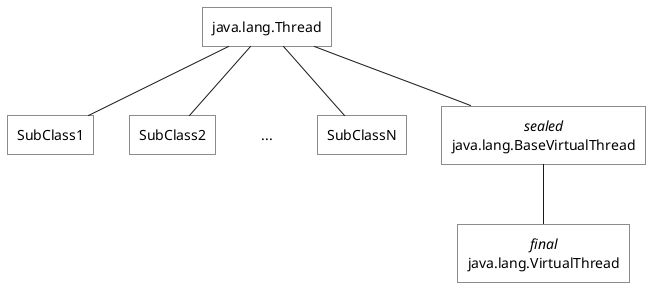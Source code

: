 @startuml

scale 1.0

skinparam useBetaStyle true

<style>
    card {
        LineColor transparent
    }
}
</style>

skinparam {
    defaultTextAlignment center
    roundCorner 0
    CardBackgroundColor transparent
    RectangleBackgroundColor transparent
    RectangleFontName Source Sans Pro
}

rectangle "java.lang.Thread" as Thread
rectangle SubClass1
rectangle SubClass2
card "..." as SubClass3
rectangle SubClassN
rectangle "<i>sealed</i>\njava.lang.BaseVirtualThread" as BaseVirtualThread
rectangle "<i>final</i>\njava.lang.VirtualThread" as VirtualThread

Thread -down- SubClass1
Thread -down- SubClass2
Thread -down[#transparent]- SubClass3
Thread -down- SubClassN
Thread -down- BaseVirtualThread
BaseVirtualThread -down- VirtualThread

@enduml

